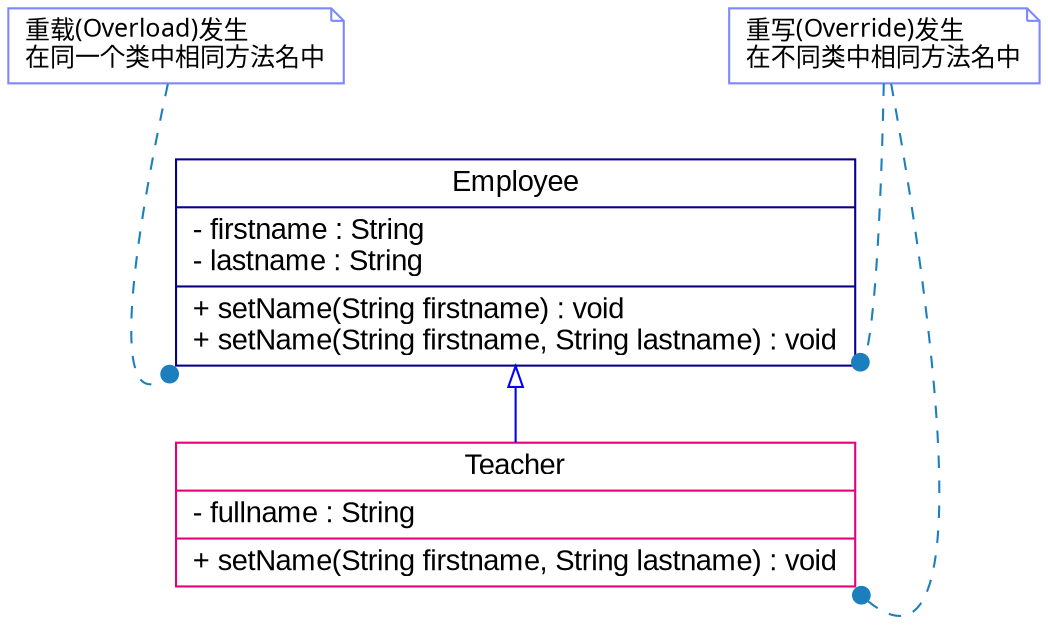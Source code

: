 digraph OverloadOverride {
  // rankdir=LR;
  fontname="Helvetia";

  subgraph cluster_class {
    node[shape="record"; fontname="Arial";];
    node [color="#090088"];
    employee [label="{Employee|- firstname : String\l- lastname : String\l|+ setName(String firstname) : void\l+ setName(String firstname, String lastname) : void\l}"];
    node [color="#e4007c"];
    teacher [label="{Teacher|- fullname : String\l|+ setName(String firstname, String lastname) : void\l}"; ];
    edge[fontname="Helvetia"; dir=back; arrowtail=empty; color=blue];
    employee -> teacher;
    style=invis;
  }

  node [color="#7b88ff"; fontname="Microsoft YaHei"; fontsize=12;];
  note_overload [shape=note; label="重载(Overload)发生\l在同一个类中相同方法名中"];
  note_override [shape=note; label="重写(Override)发生\l在不同类中相同方法名中"];

  edge[style=dashed; dir=forward; arrowhead=dot; color="#1b7fbd";];
  note_override -> teacher:se;
  note_override -> employee:se;
  note_overload -> employee:sw;

}
